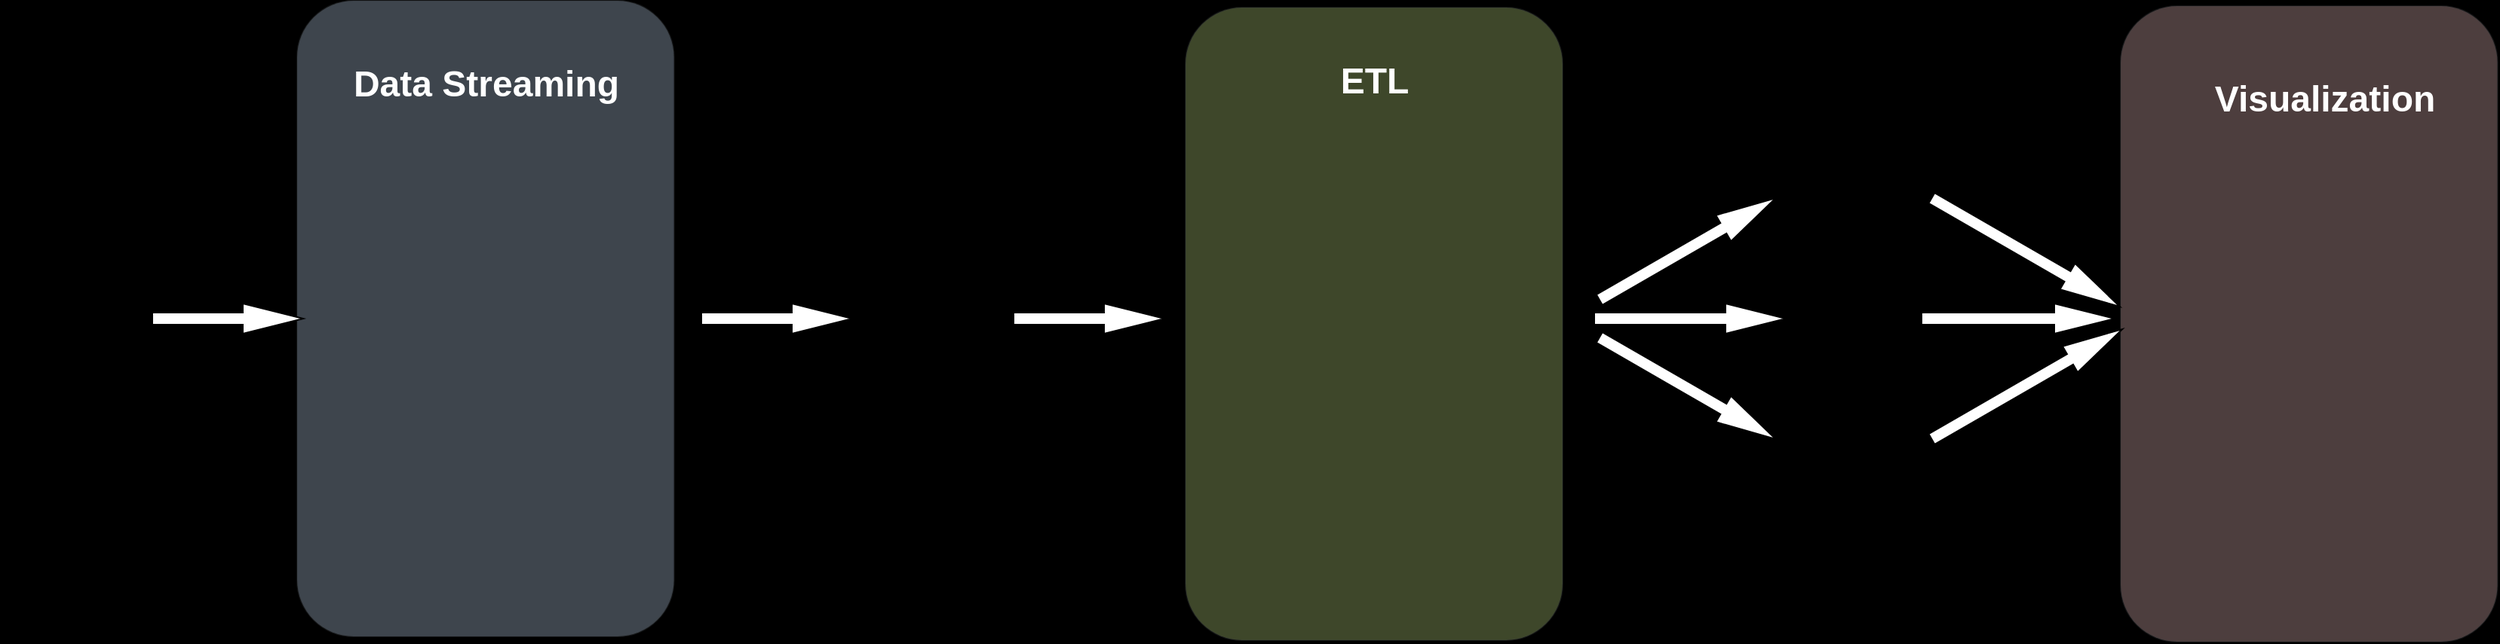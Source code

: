 <mxfile version="24.4.13" type="google" pages="2">
  <diagram name="Page-1" id="FlYHqiTBo1hkvgpwk1aw">
    <mxGraphModel dx="4076" dy="2576" grid="0" gridSize="10" guides="1" tooltips="1" connect="1" arrows="1" fold="1" page="0" pageScale="1" pageWidth="1169" pageHeight="827" background="#000000" math="0" shadow="0">
      <root>
        <mxCell id="0" />
        <mxCell id="JXVilqbhrweKsOa1nEfF-36" value="boxes" parent="0" />
        <mxCell id="JXVilqbhrweKsOa1nEfF-35" value="" style="rounded=1;whiteSpace=wrap;html=1;opacity=30;fillColor=#cdeb8b;strokeColor=#36393d;glass=0;shadow=0;" parent="JXVilqbhrweKsOa1nEfF-36" vertex="1">
          <mxGeometry x="480" y="-10" width="250" height="420" as="geometry" />
        </mxCell>
        <mxCell id="JXVilqbhrweKsOa1nEfF-33" value="" style="rounded=1;whiteSpace=wrap;html=1;opacity=30;fillColor=#ffcccc;strokeColor=#36393d;glass=0;shadow=0;" parent="JXVilqbhrweKsOa1nEfF-36" vertex="1">
          <mxGeometry x="1100" y="-11" width="249.83" height="422" as="geometry" />
        </mxCell>
        <mxCell id="JXVilqbhrweKsOa1nEfF-30" value="" style="rounded=1;whiteSpace=wrap;html=1;opacity=30;fillColor=#cce5ff;strokeColor=#36393d;glass=0;shadow=0;" parent="JXVilqbhrweKsOa1nEfF-36" vertex="1">
          <mxGeometry x="-109" y="-14.5" width="249.83" height="422" as="geometry" />
        </mxCell>
        <mxCell id="3SEz5CCj4emGzW9cvFjI-1" value="" style="shape=image;verticalLabelPosition=bottom;labelBackgroundColor=default;verticalAlign=top;aspect=fixed;imageAspect=0;image=https://www.selectdistinct.co.uk/wp-content/uploads/2023/03/Tableau-logo-removebg-preview.png;" vertex="1" parent="JXVilqbhrweKsOa1nEfF-36">
          <mxGeometry x="1109.92" y="85" width="230" height="230" as="geometry" />
        </mxCell>
        <mxCell id="1" value="main" style="" parent="0" />
        <mxCell id="9DseLACWc1F7Mn5lDmYZ-5" value="" style="html=1;shadow=0;dashed=0;align=center;verticalAlign=middle;shape=mxgraph.arrows2.arrow;dy=0.6;dx=40;flipH=1;notch=0;fillColor=#ffffff;strokeColor=#000000;direction=west;gradientColor=none;" parent="1" vertex="1">
          <mxGeometry x="-205" y="186.5" width="100" height="20" as="geometry" />
        </mxCell>
        <mxCell id="JXVilqbhrweKsOa1nEfF-2" value="" style="shape=image;verticalLabelPosition=bottom;labelBackgroundColor=default;verticalAlign=top;aspect=fixed;imageAspect=0;image=https://fileproinfo.com/images/orc_file_extension.png;" parent="1" vertex="1">
          <mxGeometry x="265" y="151.5" width="82.86" height="90" as="geometry" />
        </mxCell>
        <mxCell id="JXVilqbhrweKsOa1nEfF-3" value="" style="html=1;shadow=0;dashed=0;align=center;verticalAlign=middle;shape=mxgraph.arrows2.arrow;dy=0.6;dx=40;flipH=1;notch=0;fillColor=#ffffff;strokeColor=#000000;direction=west;gradientColor=none;" parent="1" vertex="1">
          <mxGeometry x="159" y="186.5" width="100" height="20" as="geometry" />
        </mxCell>
        <mxCell id="JXVilqbhrweKsOa1nEfF-6" value="" style="html=1;shadow=0;dashed=0;align=center;verticalAlign=middle;shape=mxgraph.arrows2.arrow;dy=0.6;dx=40;flipH=1;notch=0;fillColor=#ffffff;strokeColor=#000000;direction=west;gradientColor=none;" parent="1" vertex="1">
          <mxGeometry x="366" y="186.5" width="100" height="20" as="geometry" />
        </mxCell>
        <mxCell id="JXVilqbhrweKsOa1nEfF-12" value="" style="html=1;shadow=0;dashed=0;align=center;verticalAlign=middle;shape=mxgraph.arrows2.arrow;dy=0.6;dx=40;flipH=1;notch=0;fillColor=#ffffff;strokeColor=#000000;direction=west;gradientColor=none;rotation=-30;" parent="1" vertex="1">
          <mxGeometry x="745.34" y="140.25" width="135" height="20" as="geometry" />
        </mxCell>
        <mxCell id="JXVilqbhrweKsOa1nEfF-13" value="" style="html=1;shadow=0;dashed=0;align=center;verticalAlign=middle;shape=mxgraph.arrows2.arrow;dy=0.6;dx=40;flipH=1;notch=0;fillColor=#ffffff;strokeColor=#000000;direction=west;gradientColor=none;" parent="1" vertex="1">
          <mxGeometry x="751" y="186.5" width="127" height="20" as="geometry" />
        </mxCell>
        <mxCell id="JXVilqbhrweKsOa1nEfF-14" value="" style="html=1;shadow=0;dashed=0;align=center;verticalAlign=middle;shape=mxgraph.arrows2.arrow;dy=0.6;dx=40;flipH=1;notch=0;fillColor=#ffffff;strokeColor=#000000;direction=west;gradientColor=none;rotation=30;" parent="1" vertex="1">
          <mxGeometry x="745.34" y="232.75" width="135" height="20" as="geometry" />
        </mxCell>
        <mxCell id="JXVilqbhrweKsOa1nEfF-22" value="" style="html=1;shadow=0;dashed=0;align=center;verticalAlign=middle;shape=mxgraph.arrows2.arrow;dy=0.6;dx=40;flipH=1;notch=0;fillColor=#ffffff;strokeColor=#000000;direction=west;gradientColor=none;" parent="1" vertex="1">
          <mxGeometry x="968" y="186.5" width="128" height="20" as="geometry" />
        </mxCell>
        <mxCell id="JXVilqbhrweKsOa1nEfF-23" value="" style="html=1;shadow=0;dashed=0;align=center;verticalAlign=middle;shape=mxgraph.arrows2.arrow;dy=0.6;dx=40;flipH=1;notch=0;fillColor=#ffffff;strokeColor=#000000;direction=west;gradientColor=none;rotation=30;" parent="1" vertex="1">
          <mxGeometry x="965.05" y="142.5" width="144" height="20" as="geometry" />
        </mxCell>
        <mxCell id="JXVilqbhrweKsOa1nEfF-24" value="" style="html=1;shadow=0;dashed=0;align=center;verticalAlign=middle;shape=mxgraph.arrows2.arrow;dy=0.6;dx=40;flipH=1;notch=0;fillColor=#ffffff;strokeColor=#000000;direction=west;gradientColor=none;rotation=-30;" parent="1" vertex="1">
          <mxGeometry x="964.92" y="230" width="146" height="20" as="geometry" />
        </mxCell>
        <mxCell id="JXVilqbhrweKsOa1nEfF-26" value="" style="shape=image;verticalLabelPosition=bottom;labelBackgroundColor=default;verticalAlign=top;aspect=fixed;imageAspect=0;image=https://cdn-icons-png.flaticon.com/512/8242/8242984.png;" parent="1" vertex="1">
          <mxGeometry x="-306" y="151" width="91" height="91" as="geometry" />
        </mxCell>
        <mxCell id="JXVilqbhrweKsOa1nEfF-27" value="" style="shape=image;verticalLabelPosition=bottom;labelBackgroundColor=default;verticalAlign=top;aspect=fixed;imageAspect=0;image=https://cdn-icons-png.flaticon.com/512/8242/8242984.png;" parent="1" vertex="1">
          <mxGeometry x="868" y="149" width="91" height="91" as="geometry" />
        </mxCell>
        <mxCell id="JXVilqbhrweKsOa1nEfF-28" value="" style="shape=image;verticalLabelPosition=bottom;labelBackgroundColor=default;verticalAlign=top;aspect=fixed;imageAspect=0;image=https://cdn-icons-png.flaticon.com/512/8242/8242984.png;" parent="1" vertex="1">
          <mxGeometry x="868" y="241.5" width="91" height="91" as="geometry" />
        </mxCell>
        <mxCell id="JXVilqbhrweKsOa1nEfF-29" value="" style="shape=image;verticalLabelPosition=bottom;labelBackgroundColor=default;verticalAlign=top;aspect=fixed;imageAspect=0;image=https://cdn-icons-png.flaticon.com/512/8242/8242984.png;" parent="1" vertex="1">
          <mxGeometry x="868" y="60.5" width="91" height="91" as="geometry" />
        </mxCell>
        <mxCell id="JXVilqbhrweKsOa1nEfF-9" value="" style="shape=image;verticalLabelPosition=bottom;labelBackgroundColor=default;verticalAlign=top;aspect=fixed;imageAspect=0;image=https://svn.apache.org/repos/asf/kafka/site/logos/originals/png/TALL%20-%20Black%20on%20Transparent.png;" parent="1" vertex="1">
          <mxGeometry x="-66.76" y="106.5" width="165.35" height="180" as="geometry" />
        </mxCell>
        <mxCell id="JXVilqbhrweKsOa1nEfF-31" value="&lt;font color=&quot;#ffffff&quot;&gt;Data Streaming&lt;/font&gt;" style="text;strokeColor=none;fillColor=none;html=1;fontSize=24;fontStyle=1;verticalAlign=middle;align=center;" parent="1" vertex="1">
          <mxGeometry x="-80.04" y="20.5" width="191.91" height="40" as="geometry" />
        </mxCell>
        <mxCell id="JXVilqbhrweKsOa1nEfF-34" value="&lt;font color=&quot;#ffffff&quot;&gt;ETL&lt;/font&gt;" style="text;strokeColor=none;fillColor=none;html=1;fontSize=24;fontStyle=1;verticalAlign=middle;align=center;" parent="1" vertex="1">
          <mxGeometry x="509" y="19" width="191.91" height="40" as="geometry" />
        </mxCell>
        <mxCell id="JXVilqbhrweKsOa1nEfF-7" value="" style="shape=image;verticalLabelPosition=bottom;labelBackgroundColor=default;verticalAlign=top;aspect=fixed;imageAspect=0;image=https://upload.wikimedia.org/wikipedia/commons/thumb/f/f3/Apache_Spark_logo.svg/1280px-Apache_Spark_logo.svg.png;" parent="1" vertex="1">
          <mxGeometry x="510" y="150" width="180" height="100" as="geometry" />
        </mxCell>
        <mxCell id="JXVilqbhrweKsOa1nEfF-39" value="&lt;font color=&quot;#ffffff&quot;&gt;Visualization&lt;/font&gt;" style="text;strokeColor=none;fillColor=none;html=1;fontSize=24;fontStyle=1;verticalAlign=middle;align=center;" parent="1" vertex="1">
          <mxGeometry x="1138.96" y="30.5" width="191.91" height="40" as="geometry" />
        </mxCell>
      </root>
    </mxGraphModel>
  </diagram>
  <diagram name="Copy of Page-1" id="_noshBRb1DqPMq6DuMpa">
    <mxGraphModel grid="0" page="0" gridSize="10" guides="1" tooltips="1" connect="1" arrows="1" fold="1" pageScale="1" pageWidth="1169" pageHeight="827" background="#000000" math="0" shadow="0">
      <root>
        <mxCell id="3istENH_tkpB1Ligsr7t-0" />
        <mxCell id="3istENH_tkpB1Ligsr7t-1" value="boxes" parent="3istENH_tkpB1Ligsr7t-0" />
        <mxCell id="p-5DQvyz24t_-jhUj-t0-0" value="" style="shape=image;verticalLabelPosition=bottom;labelBackgroundColor=default;verticalAlign=top;aspect=fixed;imageAspect=0;image=https://www.cloudkarafka.com/img/blog/apache-kafka-partitions-topics.png;" vertex="1" parent="3istENH_tkpB1Ligsr7t-1">
          <mxGeometry x="-99.08" y="458.003" width="1200" height="626" as="geometry" />
        </mxCell>
        <mxCell id="3istENH_tkpB1Ligsr7t-5" value="main" style="" parent="3istENH_tkpB1Ligsr7t-0" />
      </root>
    </mxGraphModel>
  </diagram>
</mxfile>
